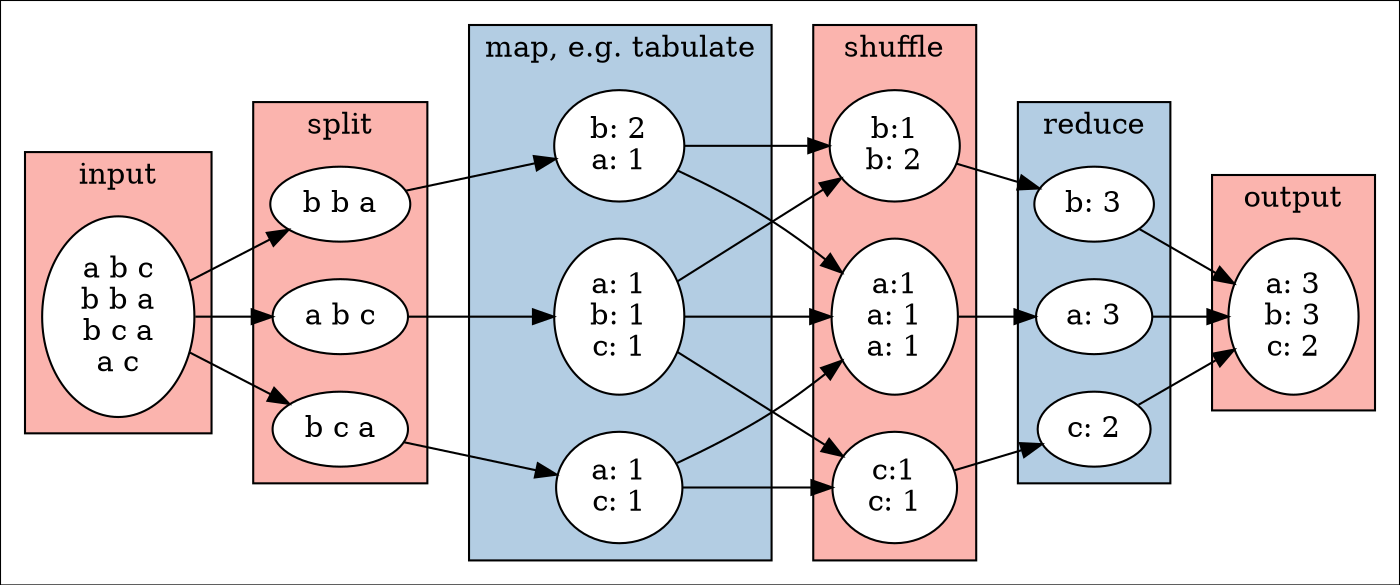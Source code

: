 digraph mapreduce {
	colorscheme="pastel13"
	node [style="filled", fillcolor=white];
	style="filled";
	rankdir="LR";

	subgraph cluster_input {
	label="input"
	fillcolor=1;
	i1[label="a b c\nb b a\nb c a\na c"];
	}

	subgraph cluster_split {
	label="split";
	fillcolor=1;
	s1[label="a b c"];
	s2[label="b b a"];
	s3[label="b c a"];
	}

	subgraph cluster_map {
	label="map, e.g. tabulate";
	fillcolor=2;
	m1[label="a: 1\nb: 1\nc: 1"];
	m2[label="b: 2\na: 1"];
	m3[label="a: 1\nc: 1"];
	}

	subgraph cluster_shuffle {
	label="shuffle";
	fillcolor=1;
	sh1[label="a:1\na: 1\na: 1"];
	sh2[label="b:1\nb: 2"];
	sh3[label="c:1\nc: 1"];
	}

	subgraph cluster_reduce {
	label="reduce";
	fillcolor=2;
	r1[label="a: 3"];
	r2[label="b: 3"];
	r3[label="c: 2"];
	}

	subgraph cluster_output {
	label="output";
	fillcolor=1;
	o1[label="a: 3\nb: 3\nc: 2"];
	}

	i1 -> s1 -> m1;
	i1 -> s2 -> m2;
	i1 -> s3 -> m3;

	{m1 m2 m3} -> sh1 -> r1;
	{m1 m2} -> sh2 -> r2;
	{m1 m3} -> sh3 -> r3;

	{r1 r2 r3} -> o1
}
